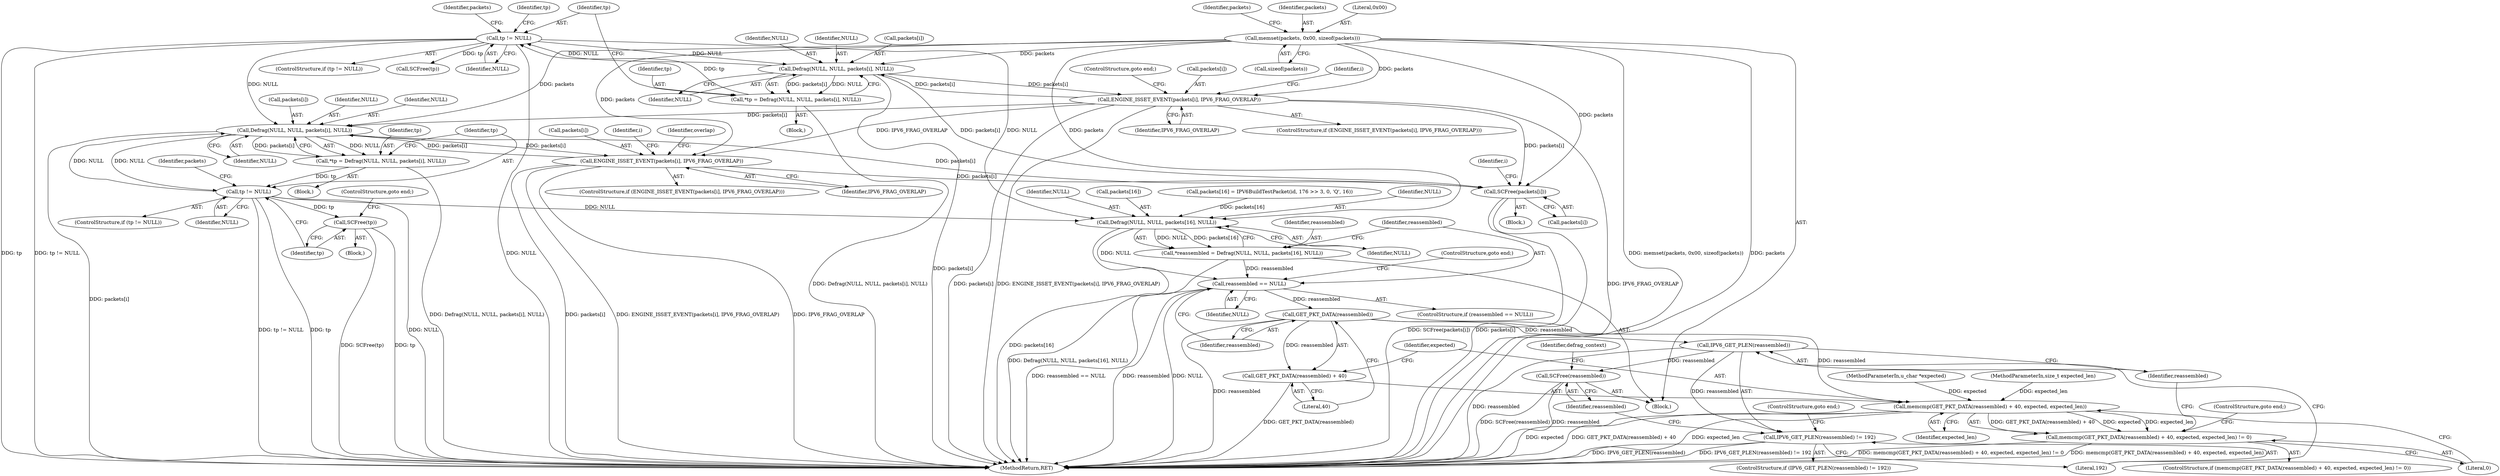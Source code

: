 digraph "0_suricata_4a04f814b15762eb446a5ead4d69d021512df6f8_14@array" {
"1000399" [label="(Call,Defrag(NULL, NULL, packets[i], NULL))"];
"1000407" [label="(Call,tp != NULL)"];
"1000397" [label="(Call,*tp = Defrag(NULL, NULL, packets[i], NULL))"];
"1000399" [label="(Call,Defrag(NULL, NULL, packets[i], NULL))"];
"1000370" [label="(Call,tp != NULL)"];
"1000360" [label="(Call,*tp = Defrag(NULL, NULL, packets[i], NULL))"];
"1000362" [label="(Call,Defrag(NULL, NULL, packets[i], NULL))"];
"1000139" [label="(Call,memset(packets, 0x00, sizeof(packets)))"];
"1000378" [label="(Call,ENGINE_ISSET_EVENT(packets[i], IPV6_FRAG_OVERLAP))"];
"1000415" [label="(Call,ENGINE_ISSET_EVENT(packets[i], IPV6_FRAG_OVERLAP))"];
"1000492" [label="(Call,SCFree(packets[i]))"];
"1000411" [label="(Call,SCFree(tp))"];
"1000430" [label="(Call,Defrag(NULL, NULL, packets[16], NULL))"];
"1000428" [label="(Call,*reassembled = Defrag(NULL, NULL, packets[16], NULL))"];
"1000438" [label="(Call,reassembled == NULL)"];
"1000446" [label="(Call,GET_PKT_DATA(reassembled))"];
"1000444" [label="(Call,memcmp(GET_PKT_DATA(reassembled) + 40, expected, expected_len))"];
"1000443" [label="(Call,memcmp(GET_PKT_DATA(reassembled) + 40, expected, expected_len) != 0)"];
"1000445" [label="(Call,GET_PKT_DATA(reassembled) + 40)"];
"1000455" [label="(Call,IPV6_GET_PLEN(reassembled))"];
"1000454" [label="(Call,IPV6_GET_PLEN(reassembled) != 192)"];
"1000459" [label="(Call,SCFree(reassembled))"];
"1000465" [label="(Identifier,defrag_context)"];
"1000400" [label="(Identifier,NULL)"];
"1000438" [label="(Call,reassembled == NULL)"];
"1000491" [label="(Block,)"];
"1000443" [label="(Call,memcmp(GET_PKT_DATA(reassembled) + 40, expected, expected_len) != 0)"];
"1000416" [label="(Call,packets[i])"];
"1000492" [label="(Call,SCFree(packets[i]))"];
"1000406" [label="(ControlStructure,if (tp != NULL))"];
"1000458" [label="(ControlStructure,goto end;)"];
"1000399" [label="(Call,Defrag(NULL, NULL, packets[i], NULL))"];
"1000357" [label="(Identifier,i)"];
"1000417" [label="(Identifier,packets)"];
"1000369" [label="(ControlStructure,if (tp != NULL))"];
"1000442" [label="(ControlStructure,if (memcmp(GET_PKT_DATA(reassembled) + 40, expected, expected_len) != 0))"];
"1000127" [label="(Block,)"];
"1000364" [label="(Identifier,NULL)"];
"1000428" [label="(Call,*reassembled = Defrag(NULL, NULL, packets[16], NULL))"];
"1000375" [label="(Identifier,tp)"];
"1000405" [label="(Identifier,NULL)"];
"1000432" [label="(Identifier,NULL)"];
"1000139" [label="(Call,memset(packets, 0x00, sizeof(packets)))"];
"1000371" [label="(Identifier,tp)"];
"1000362" [label="(Call,Defrag(NULL, NULL, packets[i], NULL))"];
"1000456" [label="(Identifier,reassembled)"];
"1000450" [label="(Identifier,expected_len)"];
"1000460" [label="(Identifier,reassembled)"];
"1000361" [label="(Identifier,tp)"];
"1000433" [label="(Call,packets[16])"];
"1000429" [label="(Identifier,reassembled)"];
"1000439" [label="(Identifier,reassembled)"];
"1000140" [label="(Identifier,packets)"];
"1000415" [label="(Call,ENGINE_ISSET_EVENT(packets[i], IPV6_FRAG_OVERLAP))"];
"1000419" [label="(Identifier,IPV6_FRAG_OVERLAP)"];
"1000410" [label="(Block,)"];
"1000382" [label="(Identifier,IPV6_FRAG_OVERLAP)"];
"1000384" [label="(ControlStructure,goto end;)"];
"1000446" [label="(Call,GET_PKT_DATA(reassembled))"];
"1000437" [label="(ControlStructure,if (reassembled == NULL))"];
"1000412" [label="(Identifier,tp)"];
"1000334" [label="(Call,packets[16] = IPV6BuildTestPacket(id, 176 >> 3, 0, 'Q', 16))"];
"1000448" [label="(Literal,40)"];
"1000444" [label="(Call,memcmp(GET_PKT_DATA(reassembled) + 40, expected, expected_len))"];
"1000451" [label="(Literal,0)"];
"1000379" [label="(Call,packets[i])"];
"1000459" [label="(Call,SCFree(reassembled))"];
"1000493" [label="(Call,packets[i])"];
"1000452" [label="(ControlStructure,goto end;)"];
"1000440" [label="(Identifier,NULL)"];
"1000409" [label="(Identifier,NULL)"];
"1000455" [label="(Call,IPV6_GET_PLEN(reassembled))"];
"1000499" [label="(MethodReturn,RET)"];
"1000141" [label="(Literal,0x00)"];
"1000411" [label="(Call,SCFree(tp))"];
"1000380" [label="(Identifier,packets)"];
"1000447" [label="(Identifier,reassembled)"];
"1000142" [label="(Call,sizeof(packets))"];
"1000377" [label="(ControlStructure,if (ENGINE_ISSET_EVENT(packets[i], IPV6_FRAG_OVERLAP)))"];
"1000441" [label="(ControlStructure,goto end;)"];
"1000126" [label="(MethodParameterIn,size_t expected_len)"];
"1000374" [label="(Call,SCFree(tp))"];
"1000363" [label="(Identifier,NULL)"];
"1000431" [label="(Identifier,NULL)"];
"1000407" [label="(Call,tp != NULL)"];
"1000146" [label="(Identifier,packets)"];
"1000490" [label="(Identifier,i)"];
"1000445" [label="(Call,GET_PKT_DATA(reassembled) + 40)"];
"1000365" [label="(Call,packets[i])"];
"1000401" [label="(Identifier,NULL)"];
"1000394" [label="(Identifier,i)"];
"1000449" [label="(Identifier,expected)"];
"1000414" [label="(ControlStructure,if (ENGINE_ISSET_EVENT(packets[i], IPV6_FRAG_OVERLAP)))"];
"1000378" [label="(Call,ENGINE_ISSET_EVENT(packets[i], IPV6_FRAG_OVERLAP))"];
"1000372" [label="(Identifier,NULL)"];
"1000436" [label="(Identifier,NULL)"];
"1000454" [label="(Call,IPV6_GET_PLEN(reassembled) != 192)"];
"1000368" [label="(Identifier,NULL)"];
"1000125" [label="(MethodParameterIn,u_char *expected)"];
"1000453" [label="(ControlStructure,if (IPV6_GET_PLEN(reassembled) != 192))"];
"1000408" [label="(Identifier,tp)"];
"1000395" [label="(Block,)"];
"1000397" [label="(Call,*tp = Defrag(NULL, NULL, packets[i], NULL))"];
"1000457" [label="(Literal,192)"];
"1000402" [label="(Call,packets[i])"];
"1000370" [label="(Call,tp != NULL)"];
"1000413" [label="(ControlStructure,goto end;)"];
"1000358" [label="(Block,)"];
"1000430" [label="(Call,Defrag(NULL, NULL, packets[16], NULL))"];
"1000398" [label="(Identifier,tp)"];
"1000360" [label="(Call,*tp = Defrag(NULL, NULL, packets[i], NULL))"];
"1000422" [label="(Identifier,overlap)"];
"1000399" -> "1000397"  [label="AST: "];
"1000399" -> "1000405"  [label="CFG: "];
"1000400" -> "1000399"  [label="AST: "];
"1000401" -> "1000399"  [label="AST: "];
"1000402" -> "1000399"  [label="AST: "];
"1000405" -> "1000399"  [label="AST: "];
"1000397" -> "1000399"  [label="CFG: "];
"1000399" -> "1000499"  [label="DDG: packets[i]"];
"1000399" -> "1000397"  [label="DDG: NULL"];
"1000399" -> "1000397"  [label="DDG: packets[i]"];
"1000407" -> "1000399"  [label="DDG: NULL"];
"1000370" -> "1000399"  [label="DDG: NULL"];
"1000139" -> "1000399"  [label="DDG: packets"];
"1000378" -> "1000399"  [label="DDG: packets[i]"];
"1000415" -> "1000399"  [label="DDG: packets[i]"];
"1000399" -> "1000407"  [label="DDG: NULL"];
"1000399" -> "1000415"  [label="DDG: packets[i]"];
"1000399" -> "1000492"  [label="DDG: packets[i]"];
"1000407" -> "1000406"  [label="AST: "];
"1000407" -> "1000409"  [label="CFG: "];
"1000408" -> "1000407"  [label="AST: "];
"1000409" -> "1000407"  [label="AST: "];
"1000412" -> "1000407"  [label="CFG: "];
"1000417" -> "1000407"  [label="CFG: "];
"1000407" -> "1000499"  [label="DDG: NULL"];
"1000407" -> "1000499"  [label="DDG: tp != NULL"];
"1000407" -> "1000499"  [label="DDG: tp"];
"1000397" -> "1000407"  [label="DDG: tp"];
"1000407" -> "1000411"  [label="DDG: tp"];
"1000407" -> "1000430"  [label="DDG: NULL"];
"1000397" -> "1000395"  [label="AST: "];
"1000398" -> "1000397"  [label="AST: "];
"1000408" -> "1000397"  [label="CFG: "];
"1000397" -> "1000499"  [label="DDG: Defrag(NULL, NULL, packets[i], NULL)"];
"1000370" -> "1000369"  [label="AST: "];
"1000370" -> "1000372"  [label="CFG: "];
"1000371" -> "1000370"  [label="AST: "];
"1000372" -> "1000370"  [label="AST: "];
"1000375" -> "1000370"  [label="CFG: "];
"1000380" -> "1000370"  [label="CFG: "];
"1000370" -> "1000499"  [label="DDG: tp != NULL"];
"1000370" -> "1000499"  [label="DDG: NULL"];
"1000370" -> "1000499"  [label="DDG: tp"];
"1000370" -> "1000362"  [label="DDG: NULL"];
"1000360" -> "1000370"  [label="DDG: tp"];
"1000362" -> "1000370"  [label="DDG: NULL"];
"1000370" -> "1000374"  [label="DDG: tp"];
"1000370" -> "1000430"  [label="DDG: NULL"];
"1000360" -> "1000358"  [label="AST: "];
"1000360" -> "1000362"  [label="CFG: "];
"1000361" -> "1000360"  [label="AST: "];
"1000362" -> "1000360"  [label="AST: "];
"1000371" -> "1000360"  [label="CFG: "];
"1000360" -> "1000499"  [label="DDG: Defrag(NULL, NULL, packets[i], NULL)"];
"1000362" -> "1000360"  [label="DDG: NULL"];
"1000362" -> "1000360"  [label="DDG: packets[i]"];
"1000362" -> "1000368"  [label="CFG: "];
"1000363" -> "1000362"  [label="AST: "];
"1000364" -> "1000362"  [label="AST: "];
"1000365" -> "1000362"  [label="AST: "];
"1000368" -> "1000362"  [label="AST: "];
"1000362" -> "1000499"  [label="DDG: packets[i]"];
"1000139" -> "1000362"  [label="DDG: packets"];
"1000378" -> "1000362"  [label="DDG: packets[i]"];
"1000362" -> "1000378"  [label="DDG: packets[i]"];
"1000362" -> "1000492"  [label="DDG: packets[i]"];
"1000139" -> "1000127"  [label="AST: "];
"1000139" -> "1000142"  [label="CFG: "];
"1000140" -> "1000139"  [label="AST: "];
"1000141" -> "1000139"  [label="AST: "];
"1000142" -> "1000139"  [label="AST: "];
"1000146" -> "1000139"  [label="CFG: "];
"1000139" -> "1000499"  [label="DDG: memset(packets, 0x00, sizeof(packets))"];
"1000139" -> "1000499"  [label="DDG: packets"];
"1000139" -> "1000378"  [label="DDG: packets"];
"1000139" -> "1000415"  [label="DDG: packets"];
"1000139" -> "1000430"  [label="DDG: packets"];
"1000139" -> "1000492"  [label="DDG: packets"];
"1000378" -> "1000377"  [label="AST: "];
"1000378" -> "1000382"  [label="CFG: "];
"1000379" -> "1000378"  [label="AST: "];
"1000382" -> "1000378"  [label="AST: "];
"1000384" -> "1000378"  [label="CFG: "];
"1000357" -> "1000378"  [label="CFG: "];
"1000378" -> "1000499"  [label="DDG: packets[i]"];
"1000378" -> "1000499"  [label="DDG: ENGINE_ISSET_EVENT(packets[i], IPV6_FRAG_OVERLAP)"];
"1000378" -> "1000499"  [label="DDG: IPV6_FRAG_OVERLAP"];
"1000378" -> "1000415"  [label="DDG: IPV6_FRAG_OVERLAP"];
"1000378" -> "1000492"  [label="DDG: packets[i]"];
"1000415" -> "1000414"  [label="AST: "];
"1000415" -> "1000419"  [label="CFG: "];
"1000416" -> "1000415"  [label="AST: "];
"1000419" -> "1000415"  [label="AST: "];
"1000422" -> "1000415"  [label="CFG: "];
"1000394" -> "1000415"  [label="CFG: "];
"1000415" -> "1000499"  [label="DDG: packets[i]"];
"1000415" -> "1000499"  [label="DDG: ENGINE_ISSET_EVENT(packets[i], IPV6_FRAG_OVERLAP)"];
"1000415" -> "1000499"  [label="DDG: IPV6_FRAG_OVERLAP"];
"1000415" -> "1000492"  [label="DDG: packets[i]"];
"1000492" -> "1000491"  [label="AST: "];
"1000492" -> "1000493"  [label="CFG: "];
"1000493" -> "1000492"  [label="AST: "];
"1000490" -> "1000492"  [label="CFG: "];
"1000492" -> "1000499"  [label="DDG: packets[i]"];
"1000492" -> "1000499"  [label="DDG: SCFree(packets[i])"];
"1000411" -> "1000410"  [label="AST: "];
"1000411" -> "1000412"  [label="CFG: "];
"1000412" -> "1000411"  [label="AST: "];
"1000413" -> "1000411"  [label="CFG: "];
"1000411" -> "1000499"  [label="DDG: SCFree(tp)"];
"1000411" -> "1000499"  [label="DDG: tp"];
"1000430" -> "1000428"  [label="AST: "];
"1000430" -> "1000436"  [label="CFG: "];
"1000431" -> "1000430"  [label="AST: "];
"1000432" -> "1000430"  [label="AST: "];
"1000433" -> "1000430"  [label="AST: "];
"1000436" -> "1000430"  [label="AST: "];
"1000428" -> "1000430"  [label="CFG: "];
"1000430" -> "1000499"  [label="DDG: packets[16]"];
"1000430" -> "1000428"  [label="DDG: NULL"];
"1000430" -> "1000428"  [label="DDG: packets[16]"];
"1000334" -> "1000430"  [label="DDG: packets[16]"];
"1000430" -> "1000438"  [label="DDG: NULL"];
"1000428" -> "1000127"  [label="AST: "];
"1000429" -> "1000428"  [label="AST: "];
"1000439" -> "1000428"  [label="CFG: "];
"1000428" -> "1000499"  [label="DDG: Defrag(NULL, NULL, packets[16], NULL)"];
"1000428" -> "1000438"  [label="DDG: reassembled"];
"1000438" -> "1000437"  [label="AST: "];
"1000438" -> "1000440"  [label="CFG: "];
"1000439" -> "1000438"  [label="AST: "];
"1000440" -> "1000438"  [label="AST: "];
"1000441" -> "1000438"  [label="CFG: "];
"1000447" -> "1000438"  [label="CFG: "];
"1000438" -> "1000499"  [label="DDG: NULL"];
"1000438" -> "1000499"  [label="DDG: reassembled == NULL"];
"1000438" -> "1000499"  [label="DDG: reassembled"];
"1000438" -> "1000446"  [label="DDG: reassembled"];
"1000446" -> "1000445"  [label="AST: "];
"1000446" -> "1000447"  [label="CFG: "];
"1000447" -> "1000446"  [label="AST: "];
"1000448" -> "1000446"  [label="CFG: "];
"1000446" -> "1000499"  [label="DDG: reassembled"];
"1000446" -> "1000444"  [label="DDG: reassembled"];
"1000446" -> "1000445"  [label="DDG: reassembled"];
"1000446" -> "1000455"  [label="DDG: reassembled"];
"1000444" -> "1000443"  [label="AST: "];
"1000444" -> "1000450"  [label="CFG: "];
"1000445" -> "1000444"  [label="AST: "];
"1000449" -> "1000444"  [label="AST: "];
"1000450" -> "1000444"  [label="AST: "];
"1000451" -> "1000444"  [label="CFG: "];
"1000444" -> "1000499"  [label="DDG: expected_len"];
"1000444" -> "1000499"  [label="DDG: expected"];
"1000444" -> "1000499"  [label="DDG: GET_PKT_DATA(reassembled) + 40"];
"1000444" -> "1000443"  [label="DDG: GET_PKT_DATA(reassembled) + 40"];
"1000444" -> "1000443"  [label="DDG: expected"];
"1000444" -> "1000443"  [label="DDG: expected_len"];
"1000125" -> "1000444"  [label="DDG: expected"];
"1000126" -> "1000444"  [label="DDG: expected_len"];
"1000443" -> "1000442"  [label="AST: "];
"1000443" -> "1000451"  [label="CFG: "];
"1000451" -> "1000443"  [label="AST: "];
"1000452" -> "1000443"  [label="CFG: "];
"1000456" -> "1000443"  [label="CFG: "];
"1000443" -> "1000499"  [label="DDG: memcmp(GET_PKT_DATA(reassembled) + 40, expected, expected_len) != 0"];
"1000443" -> "1000499"  [label="DDG: memcmp(GET_PKT_DATA(reassembled) + 40, expected, expected_len)"];
"1000445" -> "1000448"  [label="CFG: "];
"1000448" -> "1000445"  [label="AST: "];
"1000449" -> "1000445"  [label="CFG: "];
"1000445" -> "1000499"  [label="DDG: GET_PKT_DATA(reassembled)"];
"1000455" -> "1000454"  [label="AST: "];
"1000455" -> "1000456"  [label="CFG: "];
"1000456" -> "1000455"  [label="AST: "];
"1000457" -> "1000455"  [label="CFG: "];
"1000455" -> "1000499"  [label="DDG: reassembled"];
"1000455" -> "1000454"  [label="DDG: reassembled"];
"1000455" -> "1000459"  [label="DDG: reassembled"];
"1000454" -> "1000453"  [label="AST: "];
"1000454" -> "1000457"  [label="CFG: "];
"1000457" -> "1000454"  [label="AST: "];
"1000458" -> "1000454"  [label="CFG: "];
"1000460" -> "1000454"  [label="CFG: "];
"1000454" -> "1000499"  [label="DDG: IPV6_GET_PLEN(reassembled)"];
"1000454" -> "1000499"  [label="DDG: IPV6_GET_PLEN(reassembled) != 192"];
"1000459" -> "1000127"  [label="AST: "];
"1000459" -> "1000460"  [label="CFG: "];
"1000460" -> "1000459"  [label="AST: "];
"1000465" -> "1000459"  [label="CFG: "];
"1000459" -> "1000499"  [label="DDG: reassembled"];
"1000459" -> "1000499"  [label="DDG: SCFree(reassembled)"];
}
